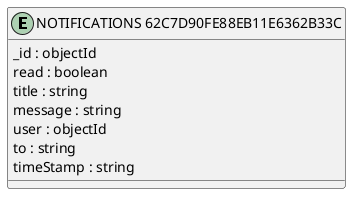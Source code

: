 @startuml NOTIFICATIONS_62C7D90FE88EB11E6362B33C_Diagram

entity "NOTIFICATIONS 62C7D90FE88EB11E6362B33C" as NOTIFICATIONS_62C7D90FE88EB11E6362B33C {
  _id : objectId
  read : boolean
  title : string
  message : string
  user : objectId
  to : string
  timeStamp : string
}

@enduml